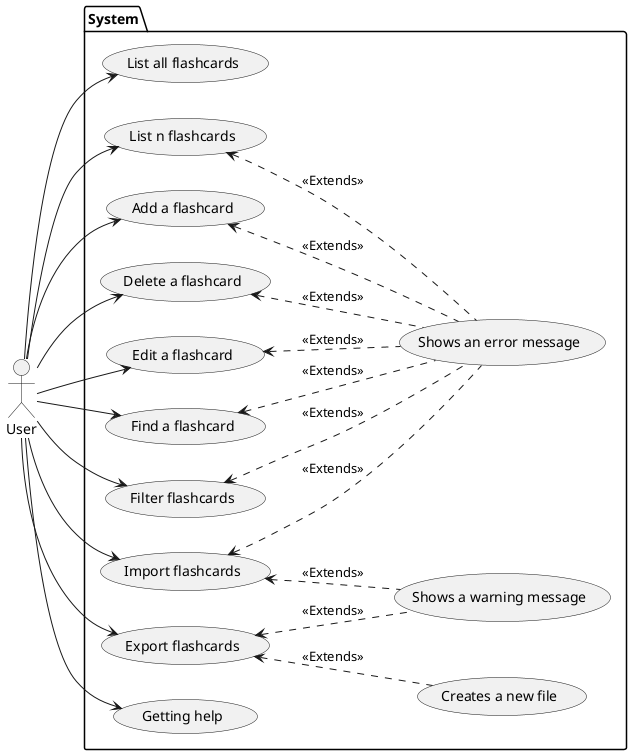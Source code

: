 @startuml
left to right direction
actor User as g

package System {
  usecase "List all flashcards" as UC1
  usecase "List n flashcards" as UC2
  usecase "Add a flashcard" as UC3
  usecase "Delete a flashcard" as UC4
  usecase "Edit a flashcard" as UC5
  usecase "Find a flashcard" as UC6
  usecase "Filter flashcards" as UC7
  usecase "Import flashcards" as UC8
  usecase "Export flashcards" as UC9
  usecase "Shows an error message" as UC10
  usecase "Shows a warning message" as UC11
  usecase "Creates a new file" as UC12
  usecase "Getting help" as UC13
}

g --> UC1
g --> UC2
g --> UC3
g --> UC4
g --> UC5
g --> UC6
g --> UC7
g --> UC8
g --> UC9
g --> UC13
UC2 <.. UC10 : <<Extends>>
UC3 <.. UC10 : <<Extends>>
UC4 <.. UC10 : <<Extends>>
UC5 <.. UC10 : <<Extends>>
UC6 <.. UC10 : <<Extends>>
UC7 <.. UC10 : <<Extends>>
UC8 <.. UC10 : <<Extends>>
UC8 <.. UC11 : <<Extends>>
UC9 <.. UC11 : <<Extends>>
UC9 <.. UC12 : <<Extends>>
@enduml
